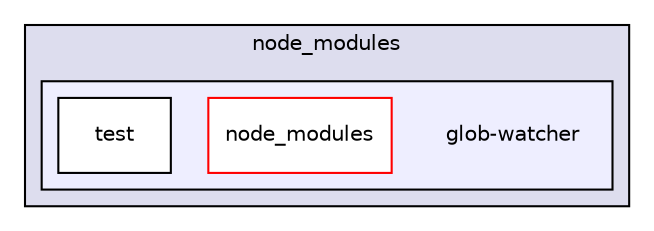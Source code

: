 digraph "gulp-src/node_modules/gulp/node_modules/vinyl-fs/node_modules/glob-watcher" {
  compound=true
  node [ fontsize="10", fontname="Helvetica"];
  edge [ labelfontsize="10", labelfontname="Helvetica"];
  subgraph clusterdir_7dbf8f39bf160a39c2d4400f640e4130 {
    graph [ bgcolor="#ddddee", pencolor="black", label="node_modules" fontname="Helvetica", fontsize="10", URL="dir_7dbf8f39bf160a39c2d4400f640e4130.html"]
  subgraph clusterdir_c9dfa17b5c266cd52045fe1575f3327f {
    graph [ bgcolor="#eeeeff", pencolor="black", label="" URL="dir_c9dfa17b5c266cd52045fe1575f3327f.html"];
    dir_c9dfa17b5c266cd52045fe1575f3327f [shape=plaintext label="glob-watcher"];
    dir_1b6e5aab9e9a75235bf7dd4f79a8d2e7 [shape=box label="node_modules" color="red" fillcolor="white" style="filled" URL="dir_1b6e5aab9e9a75235bf7dd4f79a8d2e7.html"];
    dir_0ad1b8f0caf11098e42d67dc257d3bc0 [shape=box label="test" color="black" fillcolor="white" style="filled" URL="dir_0ad1b8f0caf11098e42d67dc257d3bc0.html"];
  }
  }
}
